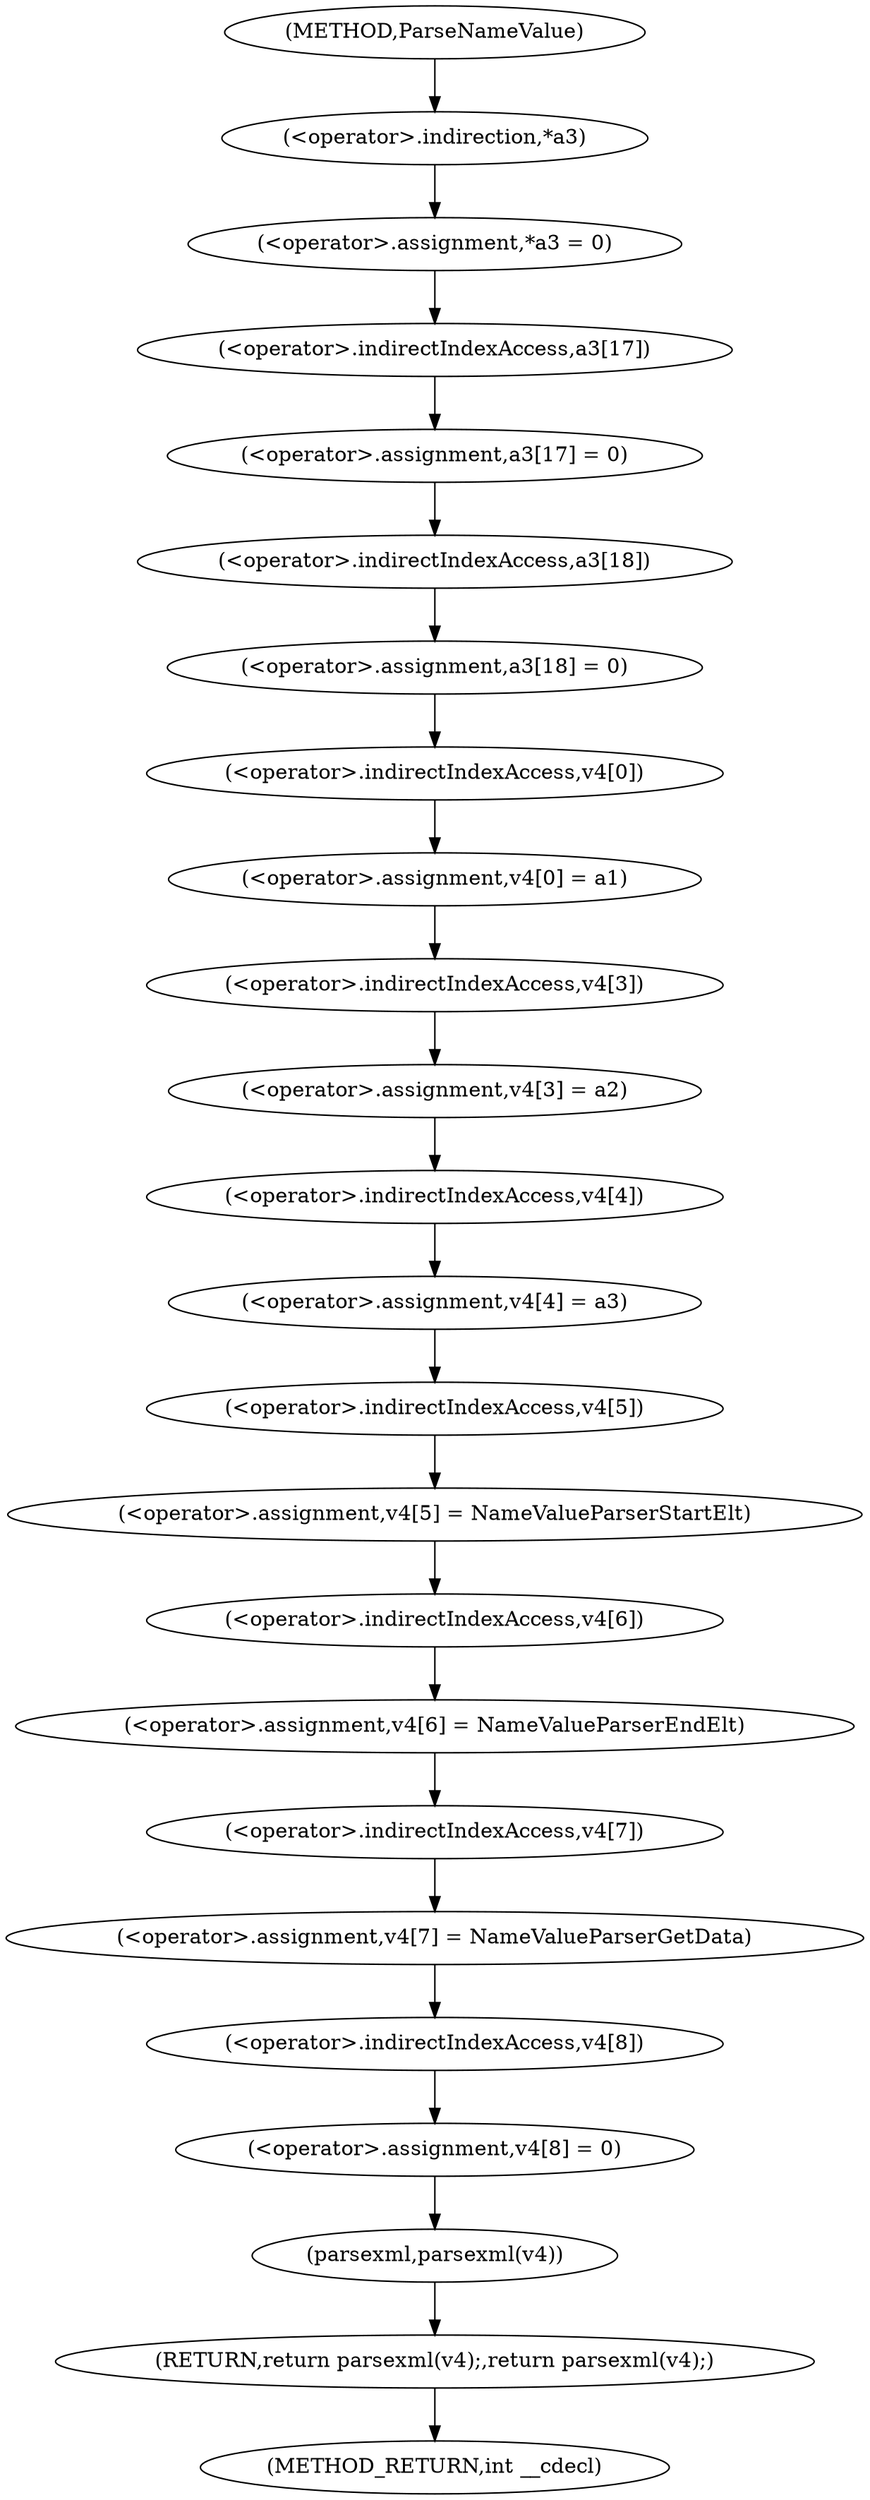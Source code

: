 digraph ParseNameValue {  
"1000108" [label = "(<operator>.assignment,*a3 = 0)" ]
"1000109" [label = "(<operator>.indirection,*a3)" ]
"1000112" [label = "(<operator>.assignment,a3[17] = 0)" ]
"1000113" [label = "(<operator>.indirectIndexAccess,a3[17])" ]
"1000117" [label = "(<operator>.assignment,a3[18] = 0)" ]
"1000118" [label = "(<operator>.indirectIndexAccess,a3[18])" ]
"1000122" [label = "(<operator>.assignment,v4[0] = a1)" ]
"1000123" [label = "(<operator>.indirectIndexAccess,v4[0])" ]
"1000127" [label = "(<operator>.assignment,v4[3] = a2)" ]
"1000128" [label = "(<operator>.indirectIndexAccess,v4[3])" ]
"1000132" [label = "(<operator>.assignment,v4[4] = a3)" ]
"1000133" [label = "(<operator>.indirectIndexAccess,v4[4])" ]
"1000137" [label = "(<operator>.assignment,v4[5] = NameValueParserStartElt)" ]
"1000138" [label = "(<operator>.indirectIndexAccess,v4[5])" ]
"1000142" [label = "(<operator>.assignment,v4[6] = NameValueParserEndElt)" ]
"1000143" [label = "(<operator>.indirectIndexAccess,v4[6])" ]
"1000147" [label = "(<operator>.assignment,v4[7] = NameValueParserGetData)" ]
"1000148" [label = "(<operator>.indirectIndexAccess,v4[7])" ]
"1000152" [label = "(<operator>.assignment,v4[8] = 0)" ]
"1000153" [label = "(<operator>.indirectIndexAccess,v4[8])" ]
"1000157" [label = "(RETURN,return parsexml(v4);,return parsexml(v4);)" ]
"1000158" [label = "(parsexml,parsexml(v4))" ]
"1000102" [label = "(METHOD,ParseNameValue)" ]
"1000160" [label = "(METHOD_RETURN,int __cdecl)" ]
  "1000108" -> "1000113" 
  "1000109" -> "1000108" 
  "1000112" -> "1000118" 
  "1000113" -> "1000112" 
  "1000117" -> "1000123" 
  "1000118" -> "1000117" 
  "1000122" -> "1000128" 
  "1000123" -> "1000122" 
  "1000127" -> "1000133" 
  "1000128" -> "1000127" 
  "1000132" -> "1000138" 
  "1000133" -> "1000132" 
  "1000137" -> "1000143" 
  "1000138" -> "1000137" 
  "1000142" -> "1000148" 
  "1000143" -> "1000142" 
  "1000147" -> "1000153" 
  "1000148" -> "1000147" 
  "1000152" -> "1000158" 
  "1000153" -> "1000152" 
  "1000157" -> "1000160" 
  "1000158" -> "1000157" 
  "1000102" -> "1000109" 
}
